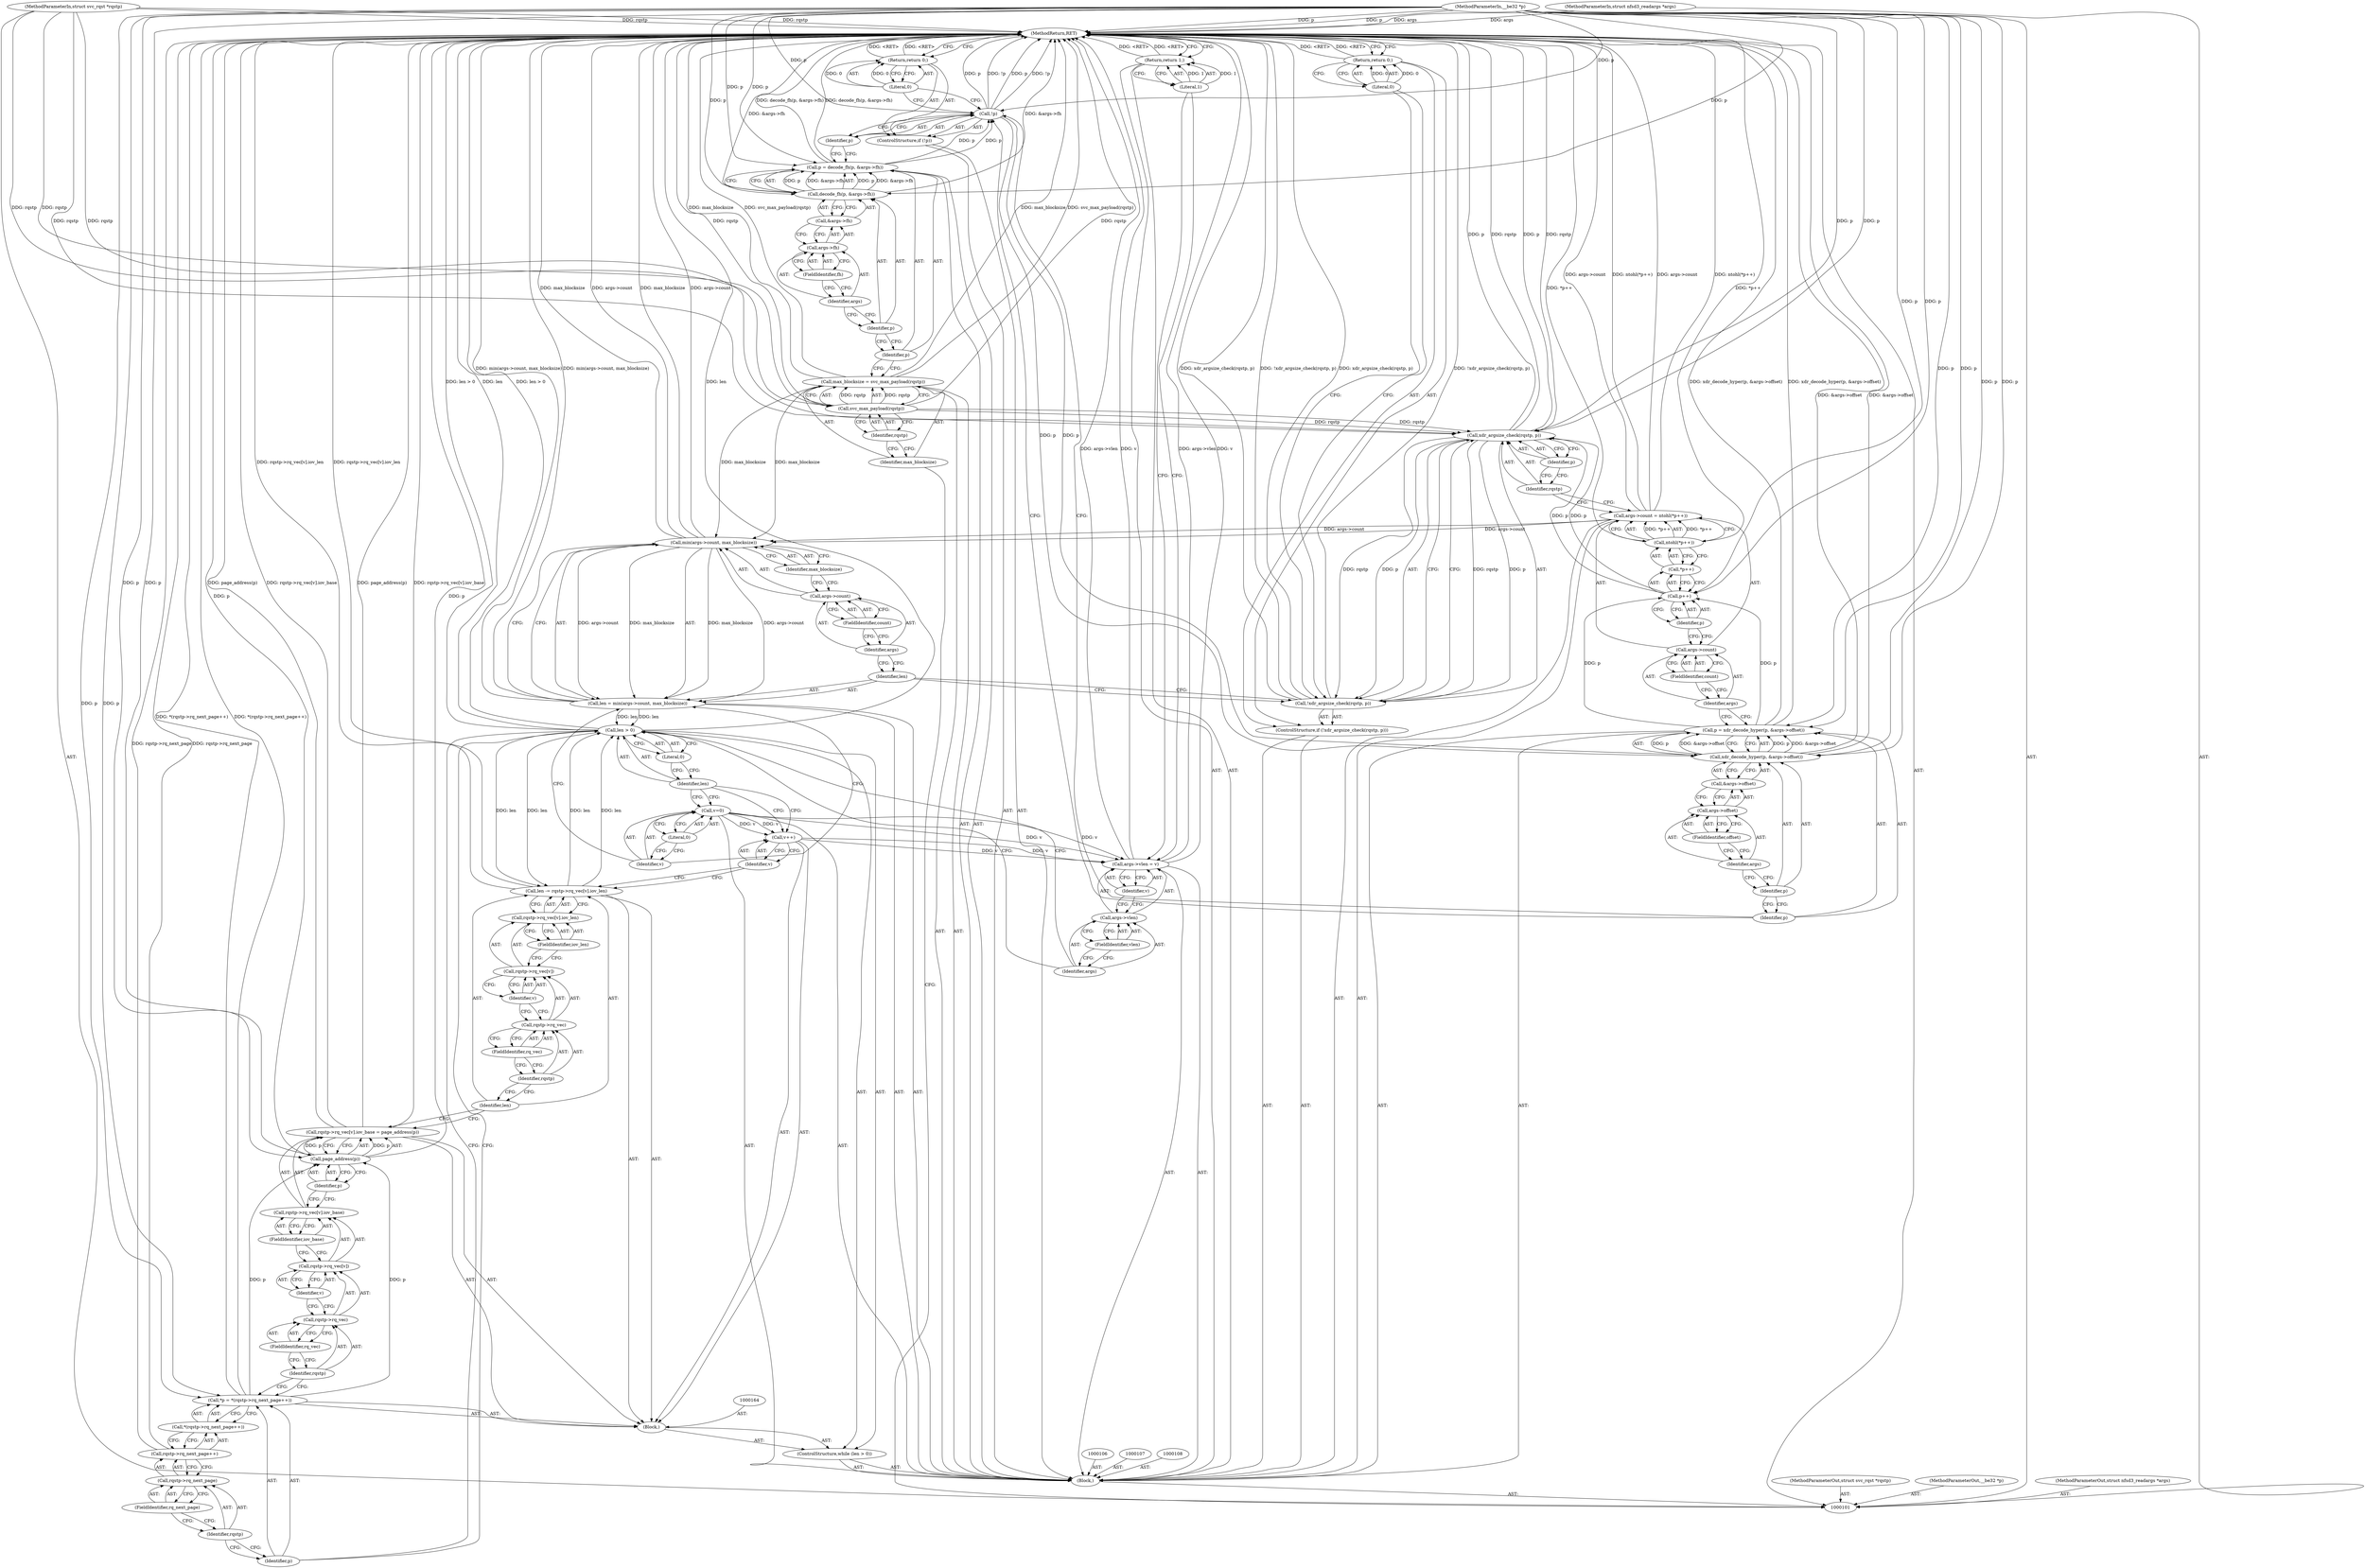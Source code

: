 digraph "0_linux_c70422f760c120480fee4de6c38804c72aa26bc1_5" {
"1000200" [label="(MethodReturn,RET)"];
"1000102" [label="(MethodParameterIn,struct svc_rqst *rqstp)"];
"1000288" [label="(MethodParameterOut,struct svc_rqst *rqstp)"];
"1000103" [label="(MethodParameterIn,__be32 *p)"];
"1000289" [label="(MethodParameterOut,__be32 *p)"];
"1000125" [label="(Literal,0)"];
"1000124" [label="(Return,return 0;)"];
"1000126" [label="(Call,p = xdr_decode_hyper(p, &args->offset))"];
"1000127" [label="(Identifier,p)"];
"1000129" [label="(Identifier,p)"];
"1000130" [label="(Call,&args->offset)"];
"1000131" [label="(Call,args->offset)"];
"1000132" [label="(Identifier,args)"];
"1000133" [label="(FieldIdentifier,offset)"];
"1000128" [label="(Call,xdr_decode_hyper(p, &args->offset))"];
"1000138" [label="(Call,ntohl(*p++))"];
"1000134" [label="(Call,args->count = ntohl(*p++))"];
"1000135" [label="(Call,args->count)"];
"1000136" [label="(Identifier,args)"];
"1000139" [label="(Call,*p++)"];
"1000140" [label="(Call,p++)"];
"1000141" [label="(Identifier,p)"];
"1000137" [label="(FieldIdentifier,count)"];
"1000142" [label="(ControlStructure,if (!xdr_argsize_check(rqstp, p)))"];
"1000145" [label="(Identifier,rqstp)"];
"1000146" [label="(Identifier,p)"];
"1000143" [label="(Call,!xdr_argsize_check(rqstp, p))"];
"1000144" [label="(Call,xdr_argsize_check(rqstp, p))"];
"1000147" [label="(Return,return 0;)"];
"1000148" [label="(Literal,0)"];
"1000152" [label="(Call,args->count)"];
"1000153" [label="(Identifier,args)"];
"1000154" [label="(FieldIdentifier,count)"];
"1000149" [label="(Call,len = min(args->count, max_blocksize))"];
"1000150" [label="(Identifier,len)"];
"1000155" [label="(Identifier,max_blocksize)"];
"1000151" [label="(Call,min(args->count, max_blocksize))"];
"1000104" [label="(MethodParameterIn,struct nfsd3_readargs *args)"];
"1000290" [label="(MethodParameterOut,struct nfsd3_readargs *args)"];
"1000156" [label="(Call,v=0)"];
"1000157" [label="(Identifier,v)"];
"1000158" [label="(Literal,0)"];
"1000159" [label="(ControlStructure,while (len > 0))"];
"1000162" [label="(Literal,0)"];
"1000160" [label="(Call,len > 0)"];
"1000161" [label="(Identifier,len)"];
"1000165" [label="(Call,*p = *(rqstp->rq_next_page++))"];
"1000166" [label="(Identifier,p)"];
"1000167" [label="(Call,*(rqstp->rq_next_page++))"];
"1000163" [label="(Block,)"];
"1000168" [label="(Call,rqstp->rq_next_page++)"];
"1000169" [label="(Call,rqstp->rq_next_page)"];
"1000170" [label="(Identifier,rqstp)"];
"1000171" [label="(FieldIdentifier,rq_next_page)"];
"1000178" [label="(Identifier,v)"];
"1000179" [label="(FieldIdentifier,iov_base)"];
"1000172" [label="(Call,rqstp->rq_vec[v].iov_base = page_address(p))"];
"1000173" [label="(Call,rqstp->rq_vec[v].iov_base)"];
"1000174" [label="(Call,rqstp->rq_vec[v])"];
"1000175" [label="(Call,rqstp->rq_vec)"];
"1000176" [label="(Identifier,rqstp)"];
"1000180" [label="(Call,page_address(p))"];
"1000181" [label="(Identifier,p)"];
"1000177" [label="(FieldIdentifier,rq_vec)"];
"1000188" [label="(FieldIdentifier,rq_vec)"];
"1000182" [label="(Call,len -= rqstp->rq_vec[v].iov_len)"];
"1000183" [label="(Identifier,len)"];
"1000189" [label="(Identifier,v)"];
"1000190" [label="(FieldIdentifier,iov_len)"];
"1000184" [label="(Call,rqstp->rq_vec[v].iov_len)"];
"1000185" [label="(Call,rqstp->rq_vec[v])"];
"1000186" [label="(Call,rqstp->rq_vec)"];
"1000187" [label="(Identifier,rqstp)"];
"1000191" [label="(Call,v++)"];
"1000192" [label="(Identifier,v)"];
"1000197" [label="(Identifier,v)"];
"1000193" [label="(Call,args->vlen = v)"];
"1000194" [label="(Call,args->vlen)"];
"1000195" [label="(Identifier,args)"];
"1000196" [label="(FieldIdentifier,vlen)"];
"1000105" [label="(Block,)"];
"1000198" [label="(Return,return 1;)"];
"1000199" [label="(Literal,1)"];
"1000111" [label="(Call,svc_max_payload(rqstp))"];
"1000112" [label="(Identifier,rqstp)"];
"1000109" [label="(Call,max_blocksize = svc_max_payload(rqstp))"];
"1000110" [label="(Identifier,max_blocksize)"];
"1000113" [label="(Call,p = decode_fh(p, &args->fh))"];
"1000114" [label="(Identifier,p)"];
"1000116" [label="(Identifier,p)"];
"1000117" [label="(Call,&args->fh)"];
"1000118" [label="(Call,args->fh)"];
"1000119" [label="(Identifier,args)"];
"1000120" [label="(FieldIdentifier,fh)"];
"1000115" [label="(Call,decode_fh(p, &args->fh))"];
"1000121" [label="(ControlStructure,if (!p))"];
"1000122" [label="(Call,!p)"];
"1000123" [label="(Identifier,p)"];
"1000200" -> "1000101"  [label="AST: "];
"1000200" -> "1000124"  [label="CFG: "];
"1000200" -> "1000147"  [label="CFG: "];
"1000200" -> "1000198"  [label="CFG: "];
"1000147" -> "1000200"  [label="DDG: <RET>"];
"1000198" -> "1000200"  [label="DDG: <RET>"];
"1000124" -> "1000200"  [label="DDG: <RET>"];
"1000193" -> "1000200"  [label="DDG: args->vlen"];
"1000193" -> "1000200"  [label="DDG: v"];
"1000149" -> "1000200"  [label="DDG: min(args->count, max_blocksize)"];
"1000168" -> "1000200"  [label="DDG: rqstp->rq_next_page"];
"1000104" -> "1000200"  [label="DDG: args"];
"1000160" -> "1000200"  [label="DDG: len > 0"];
"1000160" -> "1000200"  [label="DDG: len"];
"1000180" -> "1000200"  [label="DDG: p"];
"1000144" -> "1000200"  [label="DDG: p"];
"1000144" -> "1000200"  [label="DDG: rqstp"];
"1000115" -> "1000200"  [label="DDG: &args->fh"];
"1000128" -> "1000200"  [label="DDG: &args->offset"];
"1000122" -> "1000200"  [label="DDG: p"];
"1000122" -> "1000200"  [label="DDG: !p"];
"1000138" -> "1000200"  [label="DDG: *p++"];
"1000182" -> "1000200"  [label="DDG: rqstp->rq_vec[v].iov_len"];
"1000151" -> "1000200"  [label="DDG: args->count"];
"1000151" -> "1000200"  [label="DDG: max_blocksize"];
"1000103" -> "1000200"  [label="DDG: p"];
"1000143" -> "1000200"  [label="DDG: xdr_argsize_check(rqstp, p)"];
"1000143" -> "1000200"  [label="DDG: !xdr_argsize_check(rqstp, p)"];
"1000165" -> "1000200"  [label="DDG: *(rqstp->rq_next_page++)"];
"1000113" -> "1000200"  [label="DDG: decode_fh(p, &args->fh)"];
"1000172" -> "1000200"  [label="DDG: page_address(p)"];
"1000172" -> "1000200"  [label="DDG: rqstp->rq_vec[v].iov_base"];
"1000102" -> "1000200"  [label="DDG: rqstp"];
"1000111" -> "1000200"  [label="DDG: rqstp"];
"1000134" -> "1000200"  [label="DDG: args->count"];
"1000134" -> "1000200"  [label="DDG: ntohl(*p++)"];
"1000109" -> "1000200"  [label="DDG: max_blocksize"];
"1000109" -> "1000200"  [label="DDG: svc_max_payload(rqstp)"];
"1000126" -> "1000200"  [label="DDG: xdr_decode_hyper(p, &args->offset)"];
"1000102" -> "1000101"  [label="AST: "];
"1000102" -> "1000200"  [label="DDG: rqstp"];
"1000102" -> "1000111"  [label="DDG: rqstp"];
"1000102" -> "1000144"  [label="DDG: rqstp"];
"1000288" -> "1000101"  [label="AST: "];
"1000103" -> "1000101"  [label="AST: "];
"1000103" -> "1000200"  [label="DDG: p"];
"1000103" -> "1000113"  [label="DDG: p"];
"1000103" -> "1000115"  [label="DDG: p"];
"1000103" -> "1000122"  [label="DDG: p"];
"1000103" -> "1000126"  [label="DDG: p"];
"1000103" -> "1000128"  [label="DDG: p"];
"1000103" -> "1000140"  [label="DDG: p"];
"1000103" -> "1000144"  [label="DDG: p"];
"1000103" -> "1000165"  [label="DDG: p"];
"1000103" -> "1000180"  [label="DDG: p"];
"1000289" -> "1000101"  [label="AST: "];
"1000125" -> "1000124"  [label="AST: "];
"1000125" -> "1000122"  [label="CFG: "];
"1000124" -> "1000125"  [label="CFG: "];
"1000125" -> "1000124"  [label="DDG: 0"];
"1000124" -> "1000121"  [label="AST: "];
"1000124" -> "1000125"  [label="CFG: "];
"1000125" -> "1000124"  [label="AST: "];
"1000200" -> "1000124"  [label="CFG: "];
"1000124" -> "1000200"  [label="DDG: <RET>"];
"1000125" -> "1000124"  [label="DDG: 0"];
"1000126" -> "1000105"  [label="AST: "];
"1000126" -> "1000128"  [label="CFG: "];
"1000127" -> "1000126"  [label="AST: "];
"1000128" -> "1000126"  [label="AST: "];
"1000136" -> "1000126"  [label="CFG: "];
"1000126" -> "1000200"  [label="DDG: xdr_decode_hyper(p, &args->offset)"];
"1000128" -> "1000126"  [label="DDG: p"];
"1000128" -> "1000126"  [label="DDG: &args->offset"];
"1000103" -> "1000126"  [label="DDG: p"];
"1000126" -> "1000140"  [label="DDG: p"];
"1000127" -> "1000126"  [label="AST: "];
"1000127" -> "1000122"  [label="CFG: "];
"1000129" -> "1000127"  [label="CFG: "];
"1000129" -> "1000128"  [label="AST: "];
"1000129" -> "1000127"  [label="CFG: "];
"1000132" -> "1000129"  [label="CFG: "];
"1000130" -> "1000128"  [label="AST: "];
"1000130" -> "1000131"  [label="CFG: "];
"1000131" -> "1000130"  [label="AST: "];
"1000128" -> "1000130"  [label="CFG: "];
"1000131" -> "1000130"  [label="AST: "];
"1000131" -> "1000133"  [label="CFG: "];
"1000132" -> "1000131"  [label="AST: "];
"1000133" -> "1000131"  [label="AST: "];
"1000130" -> "1000131"  [label="CFG: "];
"1000132" -> "1000131"  [label="AST: "];
"1000132" -> "1000129"  [label="CFG: "];
"1000133" -> "1000132"  [label="CFG: "];
"1000133" -> "1000131"  [label="AST: "];
"1000133" -> "1000132"  [label="CFG: "];
"1000131" -> "1000133"  [label="CFG: "];
"1000128" -> "1000126"  [label="AST: "];
"1000128" -> "1000130"  [label="CFG: "];
"1000129" -> "1000128"  [label="AST: "];
"1000130" -> "1000128"  [label="AST: "];
"1000126" -> "1000128"  [label="CFG: "];
"1000128" -> "1000200"  [label="DDG: &args->offset"];
"1000128" -> "1000126"  [label="DDG: p"];
"1000128" -> "1000126"  [label="DDG: &args->offset"];
"1000122" -> "1000128"  [label="DDG: p"];
"1000103" -> "1000128"  [label="DDG: p"];
"1000138" -> "1000134"  [label="AST: "];
"1000138" -> "1000139"  [label="CFG: "];
"1000139" -> "1000138"  [label="AST: "];
"1000134" -> "1000138"  [label="CFG: "];
"1000138" -> "1000200"  [label="DDG: *p++"];
"1000138" -> "1000134"  [label="DDG: *p++"];
"1000134" -> "1000105"  [label="AST: "];
"1000134" -> "1000138"  [label="CFG: "];
"1000135" -> "1000134"  [label="AST: "];
"1000138" -> "1000134"  [label="AST: "];
"1000145" -> "1000134"  [label="CFG: "];
"1000134" -> "1000200"  [label="DDG: args->count"];
"1000134" -> "1000200"  [label="DDG: ntohl(*p++)"];
"1000138" -> "1000134"  [label="DDG: *p++"];
"1000134" -> "1000151"  [label="DDG: args->count"];
"1000135" -> "1000134"  [label="AST: "];
"1000135" -> "1000137"  [label="CFG: "];
"1000136" -> "1000135"  [label="AST: "];
"1000137" -> "1000135"  [label="AST: "];
"1000141" -> "1000135"  [label="CFG: "];
"1000136" -> "1000135"  [label="AST: "];
"1000136" -> "1000126"  [label="CFG: "];
"1000137" -> "1000136"  [label="CFG: "];
"1000139" -> "1000138"  [label="AST: "];
"1000139" -> "1000140"  [label="CFG: "];
"1000140" -> "1000139"  [label="AST: "];
"1000138" -> "1000139"  [label="CFG: "];
"1000140" -> "1000139"  [label="AST: "];
"1000140" -> "1000141"  [label="CFG: "];
"1000141" -> "1000140"  [label="AST: "];
"1000139" -> "1000140"  [label="CFG: "];
"1000126" -> "1000140"  [label="DDG: p"];
"1000103" -> "1000140"  [label="DDG: p"];
"1000140" -> "1000144"  [label="DDG: p"];
"1000141" -> "1000140"  [label="AST: "];
"1000141" -> "1000135"  [label="CFG: "];
"1000140" -> "1000141"  [label="CFG: "];
"1000137" -> "1000135"  [label="AST: "];
"1000137" -> "1000136"  [label="CFG: "];
"1000135" -> "1000137"  [label="CFG: "];
"1000142" -> "1000105"  [label="AST: "];
"1000143" -> "1000142"  [label="AST: "];
"1000147" -> "1000142"  [label="AST: "];
"1000145" -> "1000144"  [label="AST: "];
"1000145" -> "1000134"  [label="CFG: "];
"1000146" -> "1000145"  [label="CFG: "];
"1000146" -> "1000144"  [label="AST: "];
"1000146" -> "1000145"  [label="CFG: "];
"1000144" -> "1000146"  [label="CFG: "];
"1000143" -> "1000142"  [label="AST: "];
"1000143" -> "1000144"  [label="CFG: "];
"1000144" -> "1000143"  [label="AST: "];
"1000148" -> "1000143"  [label="CFG: "];
"1000150" -> "1000143"  [label="CFG: "];
"1000143" -> "1000200"  [label="DDG: xdr_argsize_check(rqstp, p)"];
"1000143" -> "1000200"  [label="DDG: !xdr_argsize_check(rqstp, p)"];
"1000144" -> "1000143"  [label="DDG: rqstp"];
"1000144" -> "1000143"  [label="DDG: p"];
"1000144" -> "1000143"  [label="AST: "];
"1000144" -> "1000146"  [label="CFG: "];
"1000145" -> "1000144"  [label="AST: "];
"1000146" -> "1000144"  [label="AST: "];
"1000143" -> "1000144"  [label="CFG: "];
"1000144" -> "1000200"  [label="DDG: p"];
"1000144" -> "1000200"  [label="DDG: rqstp"];
"1000144" -> "1000143"  [label="DDG: rqstp"];
"1000144" -> "1000143"  [label="DDG: p"];
"1000111" -> "1000144"  [label="DDG: rqstp"];
"1000102" -> "1000144"  [label="DDG: rqstp"];
"1000140" -> "1000144"  [label="DDG: p"];
"1000103" -> "1000144"  [label="DDG: p"];
"1000147" -> "1000142"  [label="AST: "];
"1000147" -> "1000148"  [label="CFG: "];
"1000148" -> "1000147"  [label="AST: "];
"1000200" -> "1000147"  [label="CFG: "];
"1000147" -> "1000200"  [label="DDG: <RET>"];
"1000148" -> "1000147"  [label="DDG: 0"];
"1000148" -> "1000147"  [label="AST: "];
"1000148" -> "1000143"  [label="CFG: "];
"1000147" -> "1000148"  [label="CFG: "];
"1000148" -> "1000147"  [label="DDG: 0"];
"1000152" -> "1000151"  [label="AST: "];
"1000152" -> "1000154"  [label="CFG: "];
"1000153" -> "1000152"  [label="AST: "];
"1000154" -> "1000152"  [label="AST: "];
"1000155" -> "1000152"  [label="CFG: "];
"1000153" -> "1000152"  [label="AST: "];
"1000153" -> "1000150"  [label="CFG: "];
"1000154" -> "1000153"  [label="CFG: "];
"1000154" -> "1000152"  [label="AST: "];
"1000154" -> "1000153"  [label="CFG: "];
"1000152" -> "1000154"  [label="CFG: "];
"1000149" -> "1000105"  [label="AST: "];
"1000149" -> "1000151"  [label="CFG: "];
"1000150" -> "1000149"  [label="AST: "];
"1000151" -> "1000149"  [label="AST: "];
"1000157" -> "1000149"  [label="CFG: "];
"1000149" -> "1000200"  [label="DDG: min(args->count, max_blocksize)"];
"1000151" -> "1000149"  [label="DDG: args->count"];
"1000151" -> "1000149"  [label="DDG: max_blocksize"];
"1000149" -> "1000160"  [label="DDG: len"];
"1000150" -> "1000149"  [label="AST: "];
"1000150" -> "1000143"  [label="CFG: "];
"1000153" -> "1000150"  [label="CFG: "];
"1000155" -> "1000151"  [label="AST: "];
"1000155" -> "1000152"  [label="CFG: "];
"1000151" -> "1000155"  [label="CFG: "];
"1000151" -> "1000149"  [label="AST: "];
"1000151" -> "1000155"  [label="CFG: "];
"1000152" -> "1000151"  [label="AST: "];
"1000155" -> "1000151"  [label="AST: "];
"1000149" -> "1000151"  [label="CFG: "];
"1000151" -> "1000200"  [label="DDG: args->count"];
"1000151" -> "1000200"  [label="DDG: max_blocksize"];
"1000151" -> "1000149"  [label="DDG: args->count"];
"1000151" -> "1000149"  [label="DDG: max_blocksize"];
"1000134" -> "1000151"  [label="DDG: args->count"];
"1000109" -> "1000151"  [label="DDG: max_blocksize"];
"1000104" -> "1000101"  [label="AST: "];
"1000104" -> "1000200"  [label="DDG: args"];
"1000290" -> "1000101"  [label="AST: "];
"1000156" -> "1000105"  [label="AST: "];
"1000156" -> "1000158"  [label="CFG: "];
"1000157" -> "1000156"  [label="AST: "];
"1000158" -> "1000156"  [label="AST: "];
"1000161" -> "1000156"  [label="CFG: "];
"1000156" -> "1000191"  [label="DDG: v"];
"1000156" -> "1000193"  [label="DDG: v"];
"1000157" -> "1000156"  [label="AST: "];
"1000157" -> "1000149"  [label="CFG: "];
"1000158" -> "1000157"  [label="CFG: "];
"1000158" -> "1000156"  [label="AST: "];
"1000158" -> "1000157"  [label="CFG: "];
"1000156" -> "1000158"  [label="CFG: "];
"1000159" -> "1000105"  [label="AST: "];
"1000160" -> "1000159"  [label="AST: "];
"1000163" -> "1000159"  [label="AST: "];
"1000162" -> "1000160"  [label="AST: "];
"1000162" -> "1000161"  [label="CFG: "];
"1000160" -> "1000162"  [label="CFG: "];
"1000160" -> "1000159"  [label="AST: "];
"1000160" -> "1000162"  [label="CFG: "];
"1000161" -> "1000160"  [label="AST: "];
"1000162" -> "1000160"  [label="AST: "];
"1000166" -> "1000160"  [label="CFG: "];
"1000195" -> "1000160"  [label="CFG: "];
"1000160" -> "1000200"  [label="DDG: len > 0"];
"1000160" -> "1000200"  [label="DDG: len"];
"1000149" -> "1000160"  [label="DDG: len"];
"1000182" -> "1000160"  [label="DDG: len"];
"1000160" -> "1000182"  [label="DDG: len"];
"1000161" -> "1000160"  [label="AST: "];
"1000161" -> "1000191"  [label="CFG: "];
"1000161" -> "1000156"  [label="CFG: "];
"1000162" -> "1000161"  [label="CFG: "];
"1000165" -> "1000163"  [label="AST: "];
"1000165" -> "1000167"  [label="CFG: "];
"1000166" -> "1000165"  [label="AST: "];
"1000167" -> "1000165"  [label="AST: "];
"1000176" -> "1000165"  [label="CFG: "];
"1000165" -> "1000200"  [label="DDG: *(rqstp->rq_next_page++)"];
"1000103" -> "1000165"  [label="DDG: p"];
"1000165" -> "1000180"  [label="DDG: p"];
"1000166" -> "1000165"  [label="AST: "];
"1000166" -> "1000160"  [label="CFG: "];
"1000170" -> "1000166"  [label="CFG: "];
"1000167" -> "1000165"  [label="AST: "];
"1000167" -> "1000168"  [label="CFG: "];
"1000168" -> "1000167"  [label="AST: "];
"1000165" -> "1000167"  [label="CFG: "];
"1000163" -> "1000159"  [label="AST: "];
"1000164" -> "1000163"  [label="AST: "];
"1000165" -> "1000163"  [label="AST: "];
"1000172" -> "1000163"  [label="AST: "];
"1000182" -> "1000163"  [label="AST: "];
"1000191" -> "1000163"  [label="AST: "];
"1000168" -> "1000167"  [label="AST: "];
"1000168" -> "1000169"  [label="CFG: "];
"1000169" -> "1000168"  [label="AST: "];
"1000167" -> "1000168"  [label="CFG: "];
"1000168" -> "1000200"  [label="DDG: rqstp->rq_next_page"];
"1000169" -> "1000168"  [label="AST: "];
"1000169" -> "1000171"  [label="CFG: "];
"1000170" -> "1000169"  [label="AST: "];
"1000171" -> "1000169"  [label="AST: "];
"1000168" -> "1000169"  [label="CFG: "];
"1000170" -> "1000169"  [label="AST: "];
"1000170" -> "1000166"  [label="CFG: "];
"1000171" -> "1000170"  [label="CFG: "];
"1000171" -> "1000169"  [label="AST: "];
"1000171" -> "1000170"  [label="CFG: "];
"1000169" -> "1000171"  [label="CFG: "];
"1000178" -> "1000174"  [label="AST: "];
"1000178" -> "1000175"  [label="CFG: "];
"1000174" -> "1000178"  [label="CFG: "];
"1000179" -> "1000173"  [label="AST: "];
"1000179" -> "1000174"  [label="CFG: "];
"1000173" -> "1000179"  [label="CFG: "];
"1000172" -> "1000163"  [label="AST: "];
"1000172" -> "1000180"  [label="CFG: "];
"1000173" -> "1000172"  [label="AST: "];
"1000180" -> "1000172"  [label="AST: "];
"1000183" -> "1000172"  [label="CFG: "];
"1000172" -> "1000200"  [label="DDG: page_address(p)"];
"1000172" -> "1000200"  [label="DDG: rqstp->rq_vec[v].iov_base"];
"1000180" -> "1000172"  [label="DDG: p"];
"1000173" -> "1000172"  [label="AST: "];
"1000173" -> "1000179"  [label="CFG: "];
"1000174" -> "1000173"  [label="AST: "];
"1000179" -> "1000173"  [label="AST: "];
"1000181" -> "1000173"  [label="CFG: "];
"1000174" -> "1000173"  [label="AST: "];
"1000174" -> "1000178"  [label="CFG: "];
"1000175" -> "1000174"  [label="AST: "];
"1000178" -> "1000174"  [label="AST: "];
"1000179" -> "1000174"  [label="CFG: "];
"1000175" -> "1000174"  [label="AST: "];
"1000175" -> "1000177"  [label="CFG: "];
"1000176" -> "1000175"  [label="AST: "];
"1000177" -> "1000175"  [label="AST: "];
"1000178" -> "1000175"  [label="CFG: "];
"1000176" -> "1000175"  [label="AST: "];
"1000176" -> "1000165"  [label="CFG: "];
"1000177" -> "1000176"  [label="CFG: "];
"1000180" -> "1000172"  [label="AST: "];
"1000180" -> "1000181"  [label="CFG: "];
"1000181" -> "1000180"  [label="AST: "];
"1000172" -> "1000180"  [label="CFG: "];
"1000180" -> "1000200"  [label="DDG: p"];
"1000180" -> "1000172"  [label="DDG: p"];
"1000165" -> "1000180"  [label="DDG: p"];
"1000103" -> "1000180"  [label="DDG: p"];
"1000181" -> "1000180"  [label="AST: "];
"1000181" -> "1000173"  [label="CFG: "];
"1000180" -> "1000181"  [label="CFG: "];
"1000177" -> "1000175"  [label="AST: "];
"1000177" -> "1000176"  [label="CFG: "];
"1000175" -> "1000177"  [label="CFG: "];
"1000188" -> "1000186"  [label="AST: "];
"1000188" -> "1000187"  [label="CFG: "];
"1000186" -> "1000188"  [label="CFG: "];
"1000182" -> "1000163"  [label="AST: "];
"1000182" -> "1000184"  [label="CFG: "];
"1000183" -> "1000182"  [label="AST: "];
"1000184" -> "1000182"  [label="AST: "];
"1000192" -> "1000182"  [label="CFG: "];
"1000182" -> "1000200"  [label="DDG: rqstp->rq_vec[v].iov_len"];
"1000182" -> "1000160"  [label="DDG: len"];
"1000160" -> "1000182"  [label="DDG: len"];
"1000183" -> "1000182"  [label="AST: "];
"1000183" -> "1000172"  [label="CFG: "];
"1000187" -> "1000183"  [label="CFG: "];
"1000189" -> "1000185"  [label="AST: "];
"1000189" -> "1000186"  [label="CFG: "];
"1000185" -> "1000189"  [label="CFG: "];
"1000190" -> "1000184"  [label="AST: "];
"1000190" -> "1000185"  [label="CFG: "];
"1000184" -> "1000190"  [label="CFG: "];
"1000184" -> "1000182"  [label="AST: "];
"1000184" -> "1000190"  [label="CFG: "];
"1000185" -> "1000184"  [label="AST: "];
"1000190" -> "1000184"  [label="AST: "];
"1000182" -> "1000184"  [label="CFG: "];
"1000185" -> "1000184"  [label="AST: "];
"1000185" -> "1000189"  [label="CFG: "];
"1000186" -> "1000185"  [label="AST: "];
"1000189" -> "1000185"  [label="AST: "];
"1000190" -> "1000185"  [label="CFG: "];
"1000186" -> "1000185"  [label="AST: "];
"1000186" -> "1000188"  [label="CFG: "];
"1000187" -> "1000186"  [label="AST: "];
"1000188" -> "1000186"  [label="AST: "];
"1000189" -> "1000186"  [label="CFG: "];
"1000187" -> "1000186"  [label="AST: "];
"1000187" -> "1000183"  [label="CFG: "];
"1000188" -> "1000187"  [label="CFG: "];
"1000191" -> "1000163"  [label="AST: "];
"1000191" -> "1000192"  [label="CFG: "];
"1000192" -> "1000191"  [label="AST: "];
"1000161" -> "1000191"  [label="CFG: "];
"1000156" -> "1000191"  [label="DDG: v"];
"1000191" -> "1000193"  [label="DDG: v"];
"1000192" -> "1000191"  [label="AST: "];
"1000192" -> "1000182"  [label="CFG: "];
"1000191" -> "1000192"  [label="CFG: "];
"1000197" -> "1000193"  [label="AST: "];
"1000197" -> "1000194"  [label="CFG: "];
"1000193" -> "1000197"  [label="CFG: "];
"1000193" -> "1000105"  [label="AST: "];
"1000193" -> "1000197"  [label="CFG: "];
"1000194" -> "1000193"  [label="AST: "];
"1000197" -> "1000193"  [label="AST: "];
"1000199" -> "1000193"  [label="CFG: "];
"1000193" -> "1000200"  [label="DDG: args->vlen"];
"1000193" -> "1000200"  [label="DDG: v"];
"1000156" -> "1000193"  [label="DDG: v"];
"1000191" -> "1000193"  [label="DDG: v"];
"1000194" -> "1000193"  [label="AST: "];
"1000194" -> "1000196"  [label="CFG: "];
"1000195" -> "1000194"  [label="AST: "];
"1000196" -> "1000194"  [label="AST: "];
"1000197" -> "1000194"  [label="CFG: "];
"1000195" -> "1000194"  [label="AST: "];
"1000195" -> "1000160"  [label="CFG: "];
"1000196" -> "1000195"  [label="CFG: "];
"1000196" -> "1000194"  [label="AST: "];
"1000196" -> "1000195"  [label="CFG: "];
"1000194" -> "1000196"  [label="CFG: "];
"1000105" -> "1000101"  [label="AST: "];
"1000106" -> "1000105"  [label="AST: "];
"1000107" -> "1000105"  [label="AST: "];
"1000108" -> "1000105"  [label="AST: "];
"1000109" -> "1000105"  [label="AST: "];
"1000113" -> "1000105"  [label="AST: "];
"1000121" -> "1000105"  [label="AST: "];
"1000126" -> "1000105"  [label="AST: "];
"1000134" -> "1000105"  [label="AST: "];
"1000142" -> "1000105"  [label="AST: "];
"1000149" -> "1000105"  [label="AST: "];
"1000156" -> "1000105"  [label="AST: "];
"1000159" -> "1000105"  [label="AST: "];
"1000193" -> "1000105"  [label="AST: "];
"1000198" -> "1000105"  [label="AST: "];
"1000198" -> "1000105"  [label="AST: "];
"1000198" -> "1000199"  [label="CFG: "];
"1000199" -> "1000198"  [label="AST: "];
"1000200" -> "1000198"  [label="CFG: "];
"1000198" -> "1000200"  [label="DDG: <RET>"];
"1000199" -> "1000198"  [label="DDG: 1"];
"1000199" -> "1000198"  [label="AST: "];
"1000199" -> "1000193"  [label="CFG: "];
"1000198" -> "1000199"  [label="CFG: "];
"1000199" -> "1000198"  [label="DDG: 1"];
"1000111" -> "1000109"  [label="AST: "];
"1000111" -> "1000112"  [label="CFG: "];
"1000112" -> "1000111"  [label="AST: "];
"1000109" -> "1000111"  [label="CFG: "];
"1000111" -> "1000200"  [label="DDG: rqstp"];
"1000111" -> "1000109"  [label="DDG: rqstp"];
"1000102" -> "1000111"  [label="DDG: rqstp"];
"1000111" -> "1000144"  [label="DDG: rqstp"];
"1000112" -> "1000111"  [label="AST: "];
"1000112" -> "1000110"  [label="CFG: "];
"1000111" -> "1000112"  [label="CFG: "];
"1000109" -> "1000105"  [label="AST: "];
"1000109" -> "1000111"  [label="CFG: "];
"1000110" -> "1000109"  [label="AST: "];
"1000111" -> "1000109"  [label="AST: "];
"1000114" -> "1000109"  [label="CFG: "];
"1000109" -> "1000200"  [label="DDG: max_blocksize"];
"1000109" -> "1000200"  [label="DDG: svc_max_payload(rqstp)"];
"1000111" -> "1000109"  [label="DDG: rqstp"];
"1000109" -> "1000151"  [label="DDG: max_blocksize"];
"1000110" -> "1000109"  [label="AST: "];
"1000110" -> "1000101"  [label="CFG: "];
"1000112" -> "1000110"  [label="CFG: "];
"1000113" -> "1000105"  [label="AST: "];
"1000113" -> "1000115"  [label="CFG: "];
"1000114" -> "1000113"  [label="AST: "];
"1000115" -> "1000113"  [label="AST: "];
"1000123" -> "1000113"  [label="CFG: "];
"1000113" -> "1000200"  [label="DDG: decode_fh(p, &args->fh)"];
"1000115" -> "1000113"  [label="DDG: p"];
"1000115" -> "1000113"  [label="DDG: &args->fh"];
"1000103" -> "1000113"  [label="DDG: p"];
"1000113" -> "1000122"  [label="DDG: p"];
"1000114" -> "1000113"  [label="AST: "];
"1000114" -> "1000109"  [label="CFG: "];
"1000116" -> "1000114"  [label="CFG: "];
"1000116" -> "1000115"  [label="AST: "];
"1000116" -> "1000114"  [label="CFG: "];
"1000119" -> "1000116"  [label="CFG: "];
"1000117" -> "1000115"  [label="AST: "];
"1000117" -> "1000118"  [label="CFG: "];
"1000118" -> "1000117"  [label="AST: "];
"1000115" -> "1000117"  [label="CFG: "];
"1000118" -> "1000117"  [label="AST: "];
"1000118" -> "1000120"  [label="CFG: "];
"1000119" -> "1000118"  [label="AST: "];
"1000120" -> "1000118"  [label="AST: "];
"1000117" -> "1000118"  [label="CFG: "];
"1000119" -> "1000118"  [label="AST: "];
"1000119" -> "1000116"  [label="CFG: "];
"1000120" -> "1000119"  [label="CFG: "];
"1000120" -> "1000118"  [label="AST: "];
"1000120" -> "1000119"  [label="CFG: "];
"1000118" -> "1000120"  [label="CFG: "];
"1000115" -> "1000113"  [label="AST: "];
"1000115" -> "1000117"  [label="CFG: "];
"1000116" -> "1000115"  [label="AST: "];
"1000117" -> "1000115"  [label="AST: "];
"1000113" -> "1000115"  [label="CFG: "];
"1000115" -> "1000200"  [label="DDG: &args->fh"];
"1000115" -> "1000113"  [label="DDG: p"];
"1000115" -> "1000113"  [label="DDG: &args->fh"];
"1000103" -> "1000115"  [label="DDG: p"];
"1000121" -> "1000105"  [label="AST: "];
"1000122" -> "1000121"  [label="AST: "];
"1000124" -> "1000121"  [label="AST: "];
"1000122" -> "1000121"  [label="AST: "];
"1000122" -> "1000123"  [label="CFG: "];
"1000123" -> "1000122"  [label="AST: "];
"1000125" -> "1000122"  [label="CFG: "];
"1000127" -> "1000122"  [label="CFG: "];
"1000122" -> "1000200"  [label="DDG: p"];
"1000122" -> "1000200"  [label="DDG: !p"];
"1000113" -> "1000122"  [label="DDG: p"];
"1000103" -> "1000122"  [label="DDG: p"];
"1000122" -> "1000128"  [label="DDG: p"];
"1000123" -> "1000122"  [label="AST: "];
"1000123" -> "1000113"  [label="CFG: "];
"1000122" -> "1000123"  [label="CFG: "];
}
